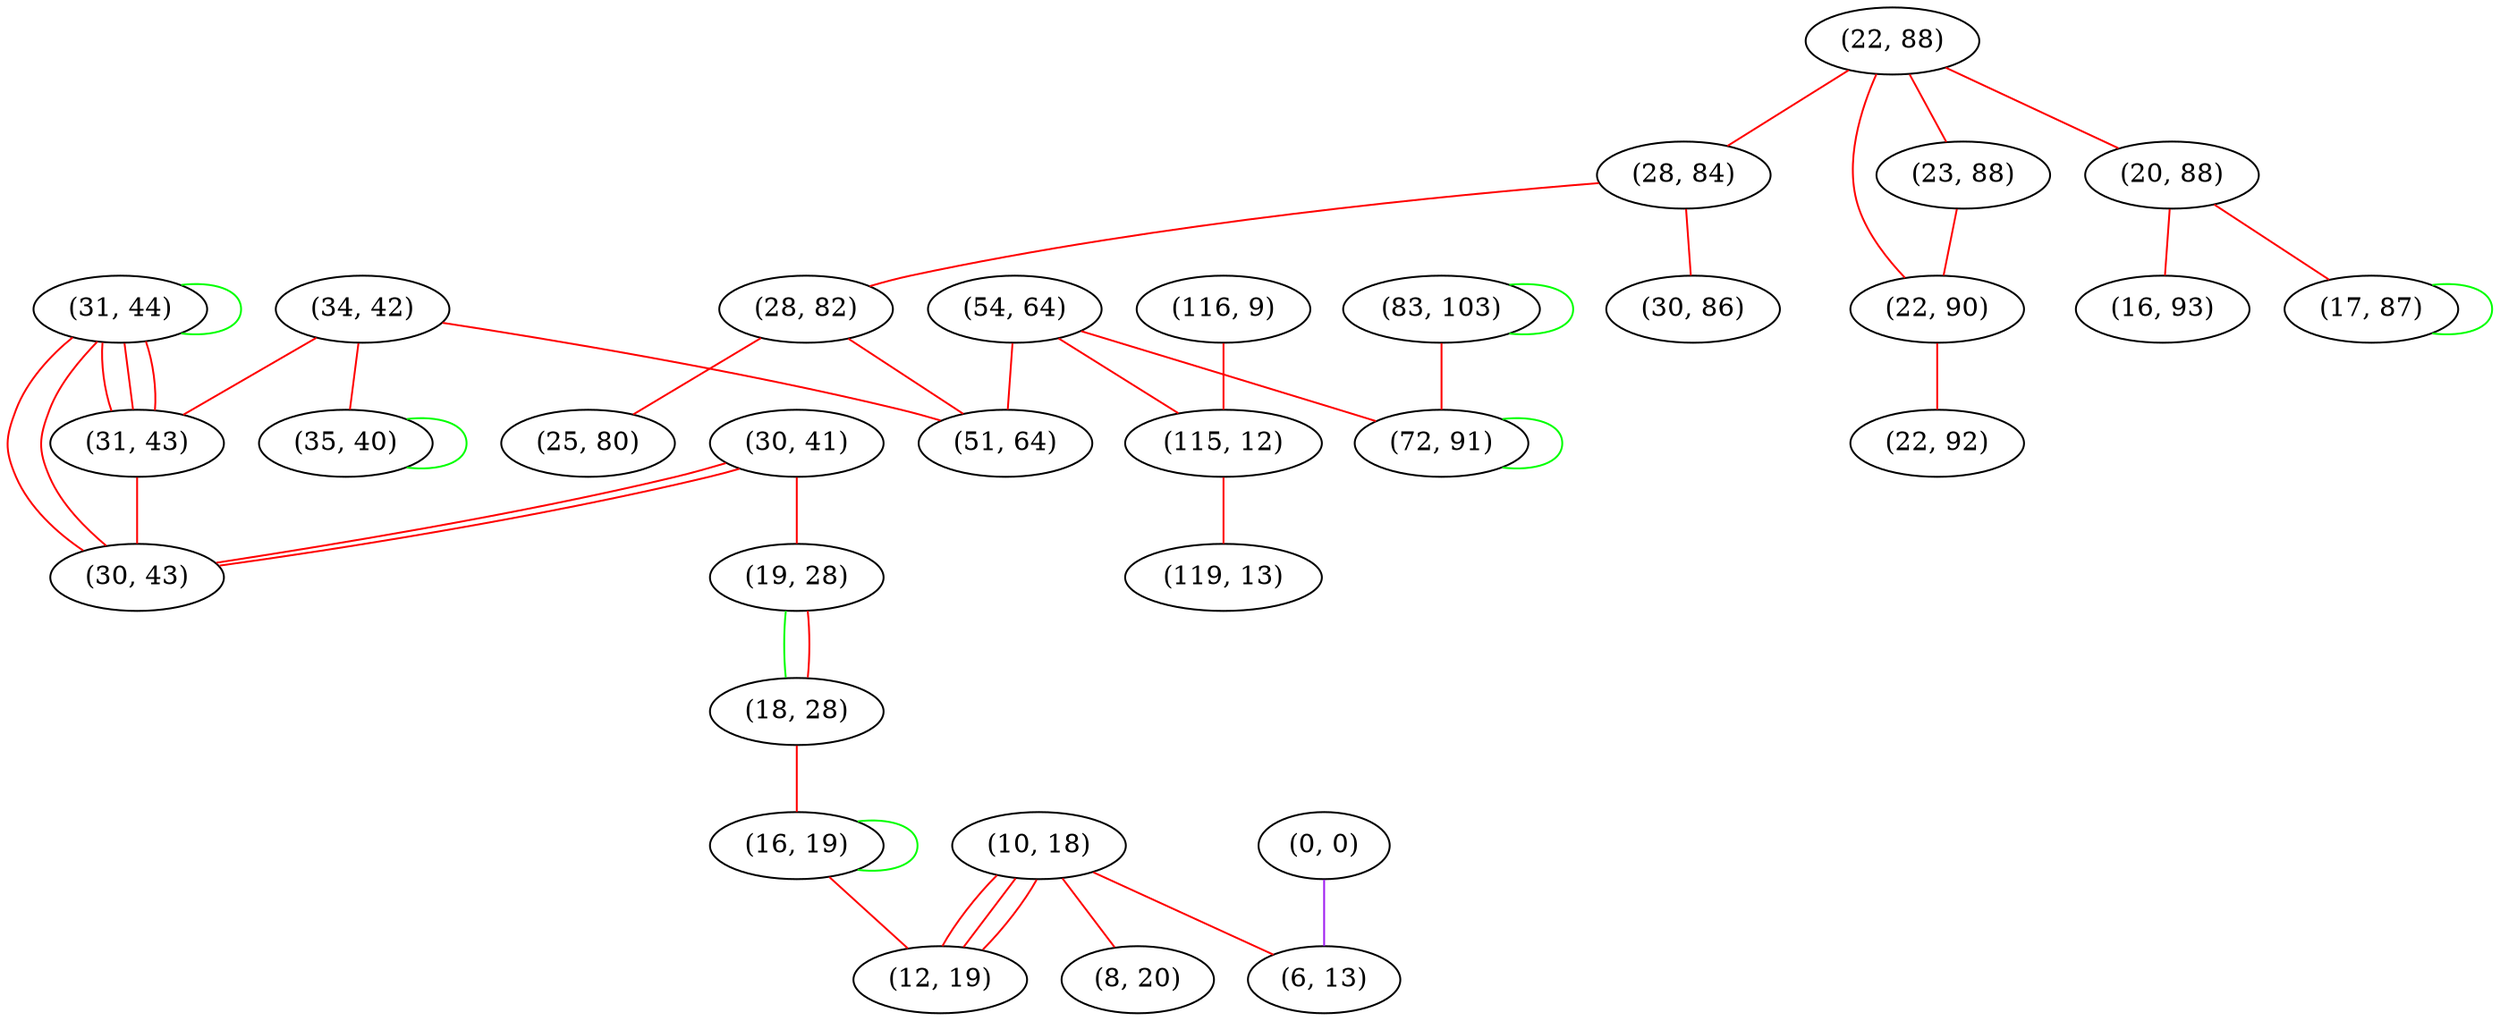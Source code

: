 graph "" {
"(22, 88)";
"(30, 41)";
"(34, 42)";
"(31, 44)";
"(28, 84)";
"(116, 9)";
"(10, 18)";
"(23, 88)";
"(31, 43)";
"(20, 88)";
"(8, 20)";
"(35, 40)";
"(54, 64)";
"(28, 82)";
"(25, 80)";
"(0, 0)";
"(19, 28)";
"(83, 103)";
"(22, 90)";
"(30, 86)";
"(30, 43)";
"(115, 12)";
"(18, 28)";
"(16, 19)";
"(119, 13)";
"(16, 93)";
"(12, 19)";
"(6, 13)";
"(17, 87)";
"(51, 64)";
"(22, 92)";
"(72, 91)";
"(22, 88)" -- "(22, 90)"  [color=red, key=0, weight=1];
"(22, 88)" -- "(28, 84)"  [color=red, key=0, weight=1];
"(22, 88)" -- "(23, 88)"  [color=red, key=0, weight=1];
"(22, 88)" -- "(20, 88)"  [color=red, key=0, weight=1];
"(30, 41)" -- "(30, 43)"  [color=red, key=0, weight=1];
"(30, 41)" -- "(30, 43)"  [color=red, key=1, weight=1];
"(30, 41)" -- "(19, 28)"  [color=red, key=0, weight=1];
"(34, 42)" -- "(51, 64)"  [color=red, key=0, weight=1];
"(34, 42)" -- "(31, 43)"  [color=red, key=0, weight=1];
"(34, 42)" -- "(35, 40)"  [color=red, key=0, weight=1];
"(31, 44)" -- "(30, 43)"  [color=red, key=0, weight=1];
"(31, 44)" -- "(30, 43)"  [color=red, key=1, weight=1];
"(31, 44)" -- "(31, 44)"  [color=green, key=0, weight=2];
"(31, 44)" -- "(31, 43)"  [color=red, key=0, weight=1];
"(31, 44)" -- "(31, 43)"  [color=red, key=1, weight=1];
"(31, 44)" -- "(31, 43)"  [color=red, key=2, weight=1];
"(28, 84)" -- "(28, 82)"  [color=red, key=0, weight=1];
"(28, 84)" -- "(30, 86)"  [color=red, key=0, weight=1];
"(116, 9)" -- "(115, 12)"  [color=red, key=0, weight=1];
"(10, 18)" -- "(12, 19)"  [color=red, key=0, weight=1];
"(10, 18)" -- "(12, 19)"  [color=red, key=1, weight=1];
"(10, 18)" -- "(12, 19)"  [color=red, key=2, weight=1];
"(10, 18)" -- "(6, 13)"  [color=red, key=0, weight=1];
"(10, 18)" -- "(8, 20)"  [color=red, key=0, weight=1];
"(23, 88)" -- "(22, 90)"  [color=red, key=0, weight=1];
"(31, 43)" -- "(30, 43)"  [color=red, key=0, weight=1];
"(20, 88)" -- "(16, 93)"  [color=red, key=0, weight=1];
"(20, 88)" -- "(17, 87)"  [color=red, key=0, weight=1];
"(35, 40)" -- "(35, 40)"  [color=green, key=0, weight=2];
"(54, 64)" -- "(51, 64)"  [color=red, key=0, weight=1];
"(54, 64)" -- "(72, 91)"  [color=red, key=0, weight=1];
"(54, 64)" -- "(115, 12)"  [color=red, key=0, weight=1];
"(28, 82)" -- "(51, 64)"  [color=red, key=0, weight=1];
"(28, 82)" -- "(25, 80)"  [color=red, key=0, weight=1];
"(0, 0)" -- "(6, 13)"  [color=purple, key=0, weight=4];
"(19, 28)" -- "(18, 28)"  [color=green, key=0, weight=2];
"(19, 28)" -- "(18, 28)"  [color=red, key=1, weight=1];
"(83, 103)" -- "(83, 103)"  [color=green, key=0, weight=2];
"(83, 103)" -- "(72, 91)"  [color=red, key=0, weight=1];
"(22, 90)" -- "(22, 92)"  [color=red, key=0, weight=1];
"(115, 12)" -- "(119, 13)"  [color=red, key=0, weight=1];
"(18, 28)" -- "(16, 19)"  [color=red, key=0, weight=1];
"(16, 19)" -- "(16, 19)"  [color=green, key=0, weight=2];
"(16, 19)" -- "(12, 19)"  [color=red, key=0, weight=1];
"(17, 87)" -- "(17, 87)"  [color=green, key=0, weight=2];
"(72, 91)" -- "(72, 91)"  [color=green, key=0, weight=2];
}
